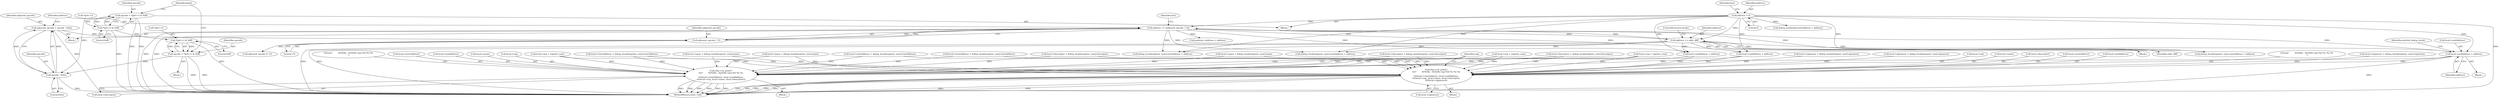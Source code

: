 digraph "0_radare2_ad55822430a03fe075221b543efb434567e9e431@pointer" {
"1000561" [label="(Call,local->endAddress = address)"];
"1000199" [label="(Call,address = 0)"];
"1000943" [label="(Call,address += (adjusted_opcode / 15))"];
"1000945" [label="(Call,adjusted_opcode / 15)"];
"1000938" [label="(Call,adjusted_opcode = opcode - 0x0a)"];
"1000940" [label="(Call,opcode - 0x0a)"];
"1000399" [label="(Call,opcode = *(p4++) & 0xff)"];
"1000401" [label="(Call,*(p4++) & 0xff)"];
"1000989" [label="(Call,opcode = *(p4++) & 0xff)"];
"1000991" [label="(Call,*(p4++) & 0xff)"];
"1000429" [label="(Call,address += addr_diff)"];
"1001071" [label="(Call,rbin->cb_printf (\n\t\t\t\t\"        0x%04x - 0x%04x reg=%d %s %s %s\n\",\n\t\t\t\tlocal->startAddress, local->endAddress,\n\t\t\t\tlocal->reg, local->name, local->descriptor,\n\t\t\t\tlocal->signature))"];
"1001093" [label="(Call,rbin->cb_printf (\n\t\t\t\t\"        0x%04x - 0x%04x reg=%d %s %s\n\",\n\t\t\t\tlocal->startAddress, local->endAddress,\n\t\t\t\tlocal->reg, local->name, local->descriptor))"];
"1000991" [label="(Call,*(p4++) & 0xff)"];
"1000204" [label="(Identifier,line)"];
"1000737" [label="(Call,local->endAddress = address)"];
"1000400" [label="(Identifier,opcode)"];
"1000992" [label="(Call,*(p4++))"];
"1000732" [label="(Call,local->reg = register_num)"];
"1000718" [label="(Call,local->signature = debug_locals[register_num].signature)"];
"1001092" [label="(Block,)"];
"1001094" [label="(Literal,\"        0x%04x - 0x%04x reg=%d %s %s\n\")"];
"1000709" [label="(Call,local->startAddress = debug_locals[register_num].startAddress)"];
"1000995" [label="(Literal,0xff)"];
"1000902" [label="(Call,debug_locals[register_num].startAddress = address)"];
"1000524" [label="(Call,local->descriptor = debug_locals[register_num].descriptor)"];
"1000700" [label="(Call,local->descriptor = debug_locals[register_num].descriptor)"];
"1000200" [label="(Identifier,address)"];
"1000938" [label="(Call,adjusted_opcode = opcode - 0x0a)"];
"1000542" [label="(Call,local->signature = debug_locals[register_num].signature)"];
"1001107" [label="(Call,local->descriptor)"];
"1001101" [label="(Call,local->reg)"];
"1000861" [label="(Call,local->reg = register_num)"];
"1000941" [label="(Identifier,opcode)"];
"1000939" [label="(Identifier,adjusted_opcode)"];
"1000399" [label="(Call,opcode = *(p4++) & 0xff)"];
"1000565" [label="(Identifier,address)"];
"1001070" [label="(Block,)"];
"1000829" [label="(Call,local->descriptor = debug_locals[register_num].descriptor)"];
"1000429" [label="(Call,address += addr_diff)"];
"1000942" [label="(Literal,0x0a)"];
"1000975" [label="(Call,position->address = address)"];
"1000567" [label="(Identifier,emitted_debug_locals)"];
"1000943" [label="(Call,address += (adjusted_opcode / 15))"];
"1000408" [label="(Block,)"];
"1000418" [label="(Block,)"];
"1000949" [label="(Identifier,line)"];
"1000500" [label="(Block,)"];
"1001079" [label="(Call,local->reg)"];
"1000944" [label="(Identifier,address)"];
"1000587" [label="(Call,debug_locals[register_num].startAddress = address)"];
"1000201" [label="(Literal,0)"];
"1000402" [label="(Call,*(p4++))"];
"1001082" [label="(Call,local->name)"];
"1000936" [label="(Block,)"];
"1000947" [label="(Literal,15)"];
"1000515" [label="(Call,local->name = debug_locals[register_num].name)"];
"1000431" [label="(Identifier,addr_diff)"];
"1000407" [label="(Identifier,keep)"];
"1000382" [label="(Call,debug_locals[reg].startAddress = address)"];
"1000405" [label="(Literal,0xff)"];
"1001095" [label="(Call,local->startAddress)"];
"1001098" [label="(Call,local->endAddress)"];
"1000432" [label="(ControlStructure,break;)"];
"1001104" [label="(Call,local->name)"];
"1001112" [label="(Identifier,reg)"];
"1001085" [label="(Call,local->descriptor)"];
"1000763" [label="(Call,debug_locals[register_num].startAddress = address)"];
"1001071" [label="(Call,rbin->cb_printf (\n\t\t\t\t\"        0x%04x - 0x%04x reg=%d %s %s %s\n\",\n\t\t\t\tlocal->startAddress, local->endAddress,\n\t\t\t\tlocal->reg, local->name, local->descriptor,\n\t\t\t\tlocal->signature))"];
"1000866" [label="(Call,local->endAddress = address)"];
"1001073" [label="(Call,local->startAddress)"];
"1001076" [label="(Call,local->endAddress)"];
"1000556" [label="(Call,local->reg = register_num)"];
"1001088" [label="(Call,local->signature)"];
"1001185" [label="(MethodReturn,static void)"];
"1000989" [label="(Call,opcode = *(p4++) & 0xff)"];
"1000946" [label="(Identifier,adjusted_opcode)"];
"1000990" [label="(Identifier,opcode)"];
"1000945" [label="(Call,adjusted_opcode / 15)"];
"1000122" [label="(Block,)"];
"1000561" [label="(Call,local->endAddress = address)"];
"1000401" [label="(Call,*(p4++) & 0xff)"];
"1000430" [label="(Identifier,address)"];
"1001072" [label="(Literal,\"        0x%04x - 0x%04x reg=%d %s %s %s\n\")"];
"1000838" [label="(Call,local->startAddress = debug_locals[register_num].startAddress)"];
"1000691" [label="(Call,local->name = debug_locals[register_num].name)"];
"1000847" [label="(Call,local->signature = debug_locals[register_num].signature)"];
"1000562" [label="(Call,local->endAddress)"];
"1000940" [label="(Call,opcode - 0x0a)"];
"1001093" [label="(Call,rbin->cb_printf (\n\t\t\t\t\"        0x%04x - 0x%04x reg=%d %s %s\n\",\n\t\t\t\tlocal->startAddress, local->endAddress,\n\t\t\t\tlocal->reg, local->name, local->descriptor))"];
"1000199" [label="(Call,address = 0)"];
"1000953" [label="(Call,adjusted_opcode % 15)"];
"1000820" [label="(Call,local->name = debug_locals[register_num].name)"];
"1000533" [label="(Call,local->startAddress = debug_locals[register_num].startAddress)"];
"1000561" -> "1000500"  [label="AST: "];
"1000561" -> "1000565"  [label="CFG: "];
"1000562" -> "1000561"  [label="AST: "];
"1000565" -> "1000561"  [label="AST: "];
"1000567" -> "1000561"  [label="CFG: "];
"1000561" -> "1001185"  [label="DDG: "];
"1000199" -> "1000561"  [label="DDG: "];
"1000943" -> "1000561"  [label="DDG: "];
"1000429" -> "1000561"  [label="DDG: "];
"1000561" -> "1001071"  [label="DDG: "];
"1000561" -> "1001093"  [label="DDG: "];
"1000199" -> "1000122"  [label="AST: "];
"1000199" -> "1000201"  [label="CFG: "];
"1000200" -> "1000199"  [label="AST: "];
"1000201" -> "1000199"  [label="AST: "];
"1000204" -> "1000199"  [label="CFG: "];
"1000199" -> "1001185"  [label="DDG: "];
"1000199" -> "1000382"  [label="DDG: "];
"1000199" -> "1000429"  [label="DDG: "];
"1000199" -> "1000587"  [label="DDG: "];
"1000199" -> "1000737"  [label="DDG: "];
"1000199" -> "1000763"  [label="DDG: "];
"1000199" -> "1000866"  [label="DDG: "];
"1000199" -> "1000902"  [label="DDG: "];
"1000199" -> "1000943"  [label="DDG: "];
"1000943" -> "1000936"  [label="AST: "];
"1000943" -> "1000945"  [label="CFG: "];
"1000944" -> "1000943"  [label="AST: "];
"1000945" -> "1000943"  [label="AST: "];
"1000949" -> "1000943"  [label="CFG: "];
"1000943" -> "1001185"  [label="DDG: "];
"1000943" -> "1001185"  [label="DDG: "];
"1000943" -> "1000429"  [label="DDG: "];
"1000943" -> "1000587"  [label="DDG: "];
"1000943" -> "1000737"  [label="DDG: "];
"1000943" -> "1000763"  [label="DDG: "];
"1000943" -> "1000866"  [label="DDG: "];
"1000943" -> "1000902"  [label="DDG: "];
"1000945" -> "1000943"  [label="DDG: "];
"1000945" -> "1000943"  [label="DDG: "];
"1000429" -> "1000943"  [label="DDG: "];
"1000943" -> "1000975"  [label="DDG: "];
"1000945" -> "1000947"  [label="CFG: "];
"1000946" -> "1000945"  [label="AST: "];
"1000947" -> "1000945"  [label="AST: "];
"1000938" -> "1000945"  [label="DDG: "];
"1000945" -> "1000953"  [label="DDG: "];
"1000938" -> "1000936"  [label="AST: "];
"1000938" -> "1000940"  [label="CFG: "];
"1000939" -> "1000938"  [label="AST: "];
"1000940" -> "1000938"  [label="AST: "];
"1000944" -> "1000938"  [label="CFG: "];
"1000938" -> "1001185"  [label="DDG: "];
"1000940" -> "1000938"  [label="DDG: "];
"1000940" -> "1000938"  [label="DDG: "];
"1000940" -> "1000942"  [label="CFG: "];
"1000941" -> "1000940"  [label="AST: "];
"1000942" -> "1000940"  [label="AST: "];
"1000940" -> "1001185"  [label="DDG: "];
"1000399" -> "1000940"  [label="DDG: "];
"1000989" -> "1000940"  [label="DDG: "];
"1000399" -> "1000122"  [label="AST: "];
"1000399" -> "1000401"  [label="CFG: "];
"1000400" -> "1000399"  [label="AST: "];
"1000401" -> "1000399"  [label="AST: "];
"1000407" -> "1000399"  [label="CFG: "];
"1000399" -> "1001185"  [label="DDG: "];
"1000399" -> "1001185"  [label="DDG: "];
"1000401" -> "1000399"  [label="DDG: "];
"1000401" -> "1000399"  [label="DDG: "];
"1000401" -> "1000405"  [label="CFG: "];
"1000402" -> "1000401"  [label="AST: "];
"1000405" -> "1000401"  [label="AST: "];
"1000401" -> "1001185"  [label="DDG: "];
"1000401" -> "1000991"  [label="DDG: "];
"1000989" -> "1000408"  [label="AST: "];
"1000989" -> "1000991"  [label="CFG: "];
"1000990" -> "1000989"  [label="AST: "];
"1000991" -> "1000989"  [label="AST: "];
"1000407" -> "1000989"  [label="CFG: "];
"1000989" -> "1001185"  [label="DDG: "];
"1000989" -> "1001185"  [label="DDG: "];
"1000991" -> "1000989"  [label="DDG: "];
"1000991" -> "1000989"  [label="DDG: "];
"1000991" -> "1000995"  [label="CFG: "];
"1000992" -> "1000991"  [label="AST: "];
"1000995" -> "1000991"  [label="AST: "];
"1000991" -> "1001185"  [label="DDG: "];
"1000429" -> "1000418"  [label="AST: "];
"1000429" -> "1000431"  [label="CFG: "];
"1000430" -> "1000429"  [label="AST: "];
"1000431" -> "1000429"  [label="AST: "];
"1000432" -> "1000429"  [label="CFG: "];
"1000429" -> "1001185"  [label="DDG: "];
"1000429" -> "1001185"  [label="DDG: "];
"1000429" -> "1000587"  [label="DDG: "];
"1000429" -> "1000737"  [label="DDG: "];
"1000429" -> "1000763"  [label="DDG: "];
"1000429" -> "1000866"  [label="DDG: "];
"1000429" -> "1000902"  [label="DDG: "];
"1001071" -> "1001070"  [label="AST: "];
"1001071" -> "1001088"  [label="CFG: "];
"1001072" -> "1001071"  [label="AST: "];
"1001073" -> "1001071"  [label="AST: "];
"1001076" -> "1001071"  [label="AST: "];
"1001079" -> "1001071"  [label="AST: "];
"1001082" -> "1001071"  [label="AST: "];
"1001085" -> "1001071"  [label="AST: "];
"1001088" -> "1001071"  [label="AST: "];
"1001112" -> "1001071"  [label="CFG: "];
"1001071" -> "1001185"  [label="DDG: "];
"1001071" -> "1001185"  [label="DDG: "];
"1001071" -> "1001185"  [label="DDG: "];
"1001071" -> "1001185"  [label="DDG: "];
"1001071" -> "1001185"  [label="DDG: "];
"1001071" -> "1001185"  [label="DDG: "];
"1001071" -> "1001185"  [label="DDG: "];
"1000709" -> "1001071"  [label="DDG: "];
"1000533" -> "1001071"  [label="DDG: "];
"1000838" -> "1001071"  [label="DDG: "];
"1000866" -> "1001071"  [label="DDG: "];
"1000737" -> "1001071"  [label="DDG: "];
"1000556" -> "1001071"  [label="DDG: "];
"1000861" -> "1001071"  [label="DDG: "];
"1000732" -> "1001071"  [label="DDG: "];
"1000515" -> "1001071"  [label="DDG: "];
"1000691" -> "1001071"  [label="DDG: "];
"1000820" -> "1001071"  [label="DDG: "];
"1000524" -> "1001071"  [label="DDG: "];
"1000829" -> "1001071"  [label="DDG: "];
"1000700" -> "1001071"  [label="DDG: "];
"1000718" -> "1001071"  [label="DDG: "];
"1000542" -> "1001071"  [label="DDG: "];
"1000847" -> "1001071"  [label="DDG: "];
"1001093" -> "1001092"  [label="AST: "];
"1001093" -> "1001107"  [label="CFG: "];
"1001094" -> "1001093"  [label="AST: "];
"1001095" -> "1001093"  [label="AST: "];
"1001098" -> "1001093"  [label="AST: "];
"1001101" -> "1001093"  [label="AST: "];
"1001104" -> "1001093"  [label="AST: "];
"1001107" -> "1001093"  [label="AST: "];
"1001112" -> "1001093"  [label="CFG: "];
"1001093" -> "1001185"  [label="DDG: "];
"1001093" -> "1001185"  [label="DDG: "];
"1001093" -> "1001185"  [label="DDG: "];
"1001093" -> "1001185"  [label="DDG: "];
"1001093" -> "1001185"  [label="DDG: "];
"1001093" -> "1001185"  [label="DDG: "];
"1000709" -> "1001093"  [label="DDG: "];
"1000533" -> "1001093"  [label="DDG: "];
"1000838" -> "1001093"  [label="DDG: "];
"1000866" -> "1001093"  [label="DDG: "];
"1000737" -> "1001093"  [label="DDG: "];
"1000556" -> "1001093"  [label="DDG: "];
"1000861" -> "1001093"  [label="DDG: "];
"1000732" -> "1001093"  [label="DDG: "];
"1000515" -> "1001093"  [label="DDG: "];
"1000691" -> "1001093"  [label="DDG: "];
"1000820" -> "1001093"  [label="DDG: "];
"1000524" -> "1001093"  [label="DDG: "];
"1000829" -> "1001093"  [label="DDG: "];
"1000700" -> "1001093"  [label="DDG: "];
}
